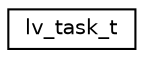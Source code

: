 digraph "Graphical Class Hierarchy"
{
 // LATEX_PDF_SIZE
  edge [fontname="Helvetica",fontsize="10",labelfontname="Helvetica",labelfontsize="10"];
  node [fontname="Helvetica",fontsize="10",shape=record];
  rankdir="LR";
  Node0 [label="lv_task_t",height=0.2,width=0.4,color="black", fillcolor="white", style="filled",URL="$structlv__task__t.html",tooltip=" "];
}
